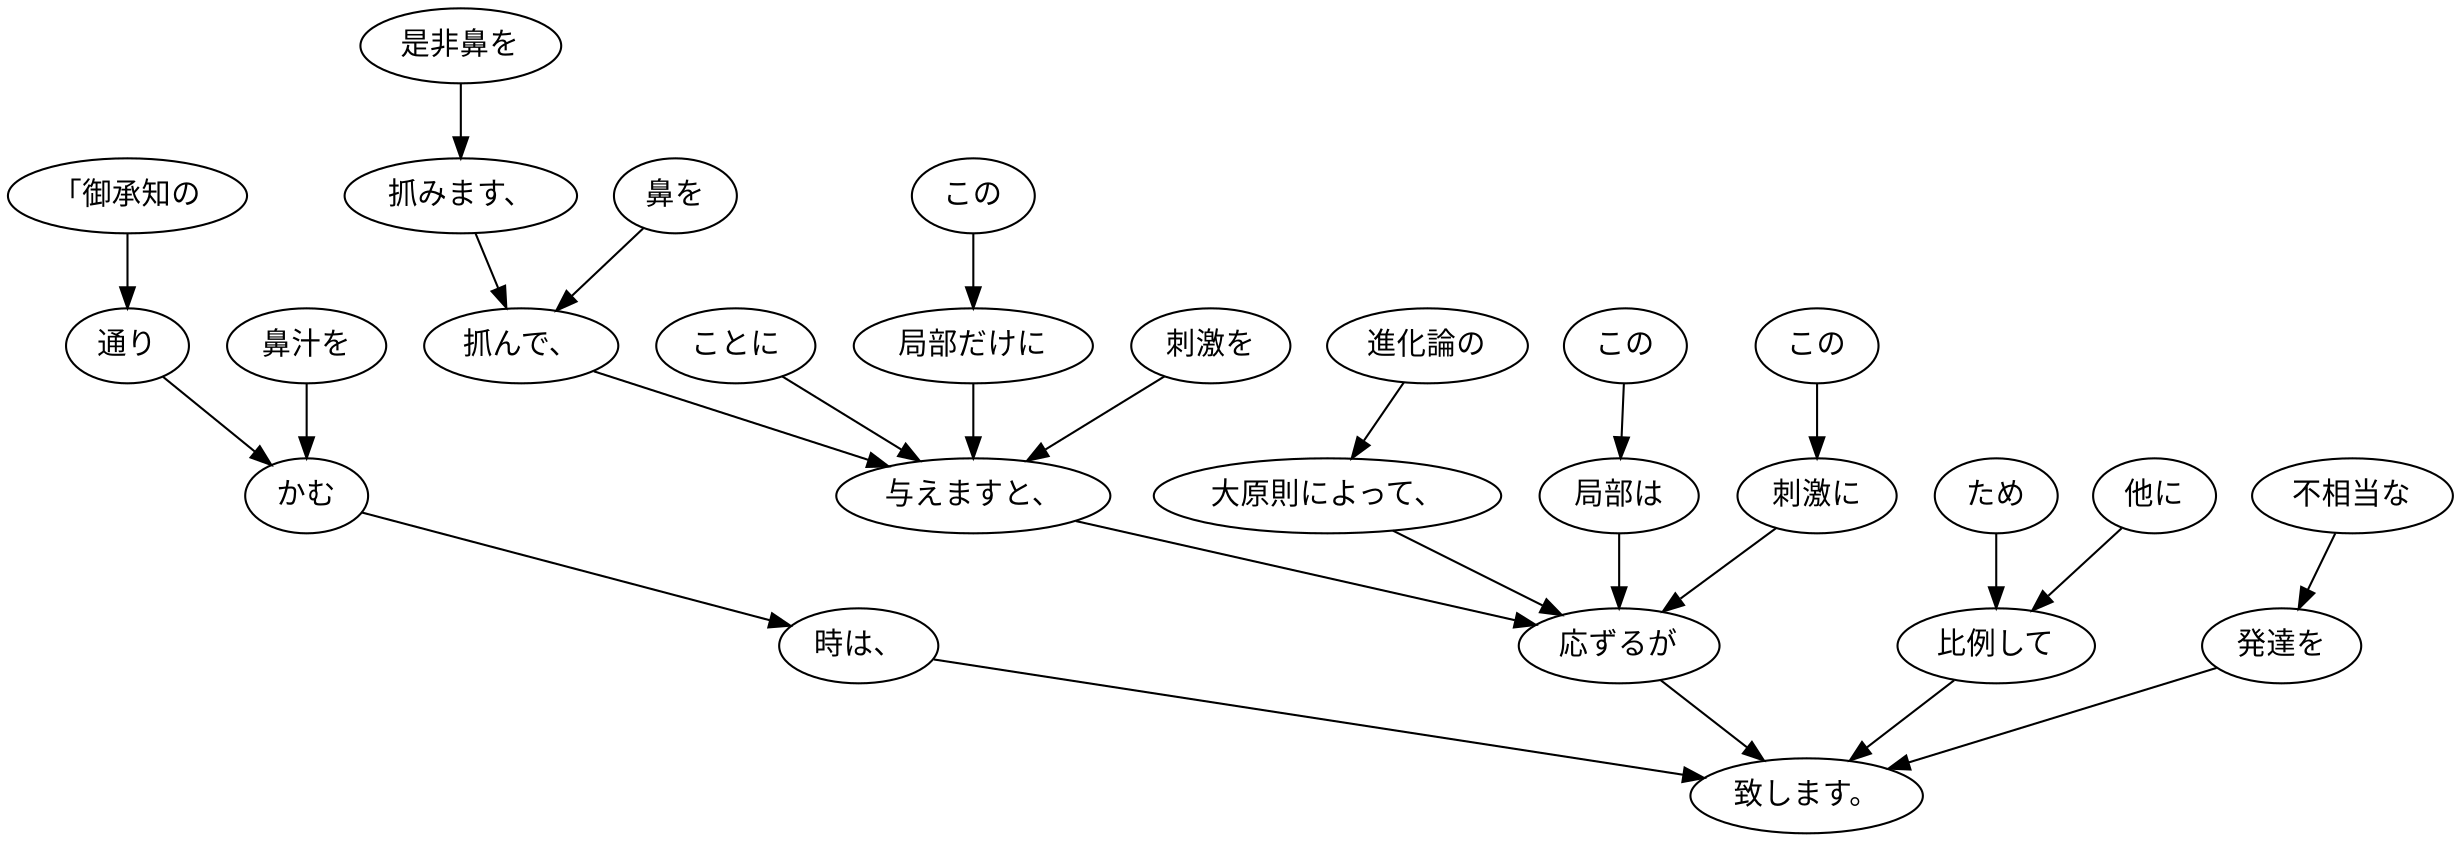 digraph graph1974 {
	node0 [label="「御承知の"];
	node1 [label="通り"];
	node2 [label="鼻汁を"];
	node3 [label="かむ"];
	node4 [label="時は、"];
	node5 [label="是非鼻を"];
	node6 [label="抓みます、"];
	node7 [label="鼻を"];
	node8 [label="抓んで、"];
	node9 [label="ことに"];
	node10 [label="この"];
	node11 [label="局部だけに"];
	node12 [label="刺激を"];
	node13 [label="与えますと、"];
	node14 [label="進化論の"];
	node15 [label="大原則によって、"];
	node16 [label="この"];
	node17 [label="局部は"];
	node18 [label="この"];
	node19 [label="刺激に"];
	node20 [label="応ずるが"];
	node21 [label="ため"];
	node22 [label="他に"];
	node23 [label="比例して"];
	node24 [label="不相当な"];
	node25 [label="発達を"];
	node26 [label="致します。"];
	node0 -> node1;
	node1 -> node3;
	node2 -> node3;
	node3 -> node4;
	node4 -> node26;
	node5 -> node6;
	node6 -> node8;
	node7 -> node8;
	node8 -> node13;
	node9 -> node13;
	node10 -> node11;
	node11 -> node13;
	node12 -> node13;
	node13 -> node20;
	node14 -> node15;
	node15 -> node20;
	node16 -> node17;
	node17 -> node20;
	node18 -> node19;
	node19 -> node20;
	node20 -> node26;
	node21 -> node23;
	node22 -> node23;
	node23 -> node26;
	node24 -> node25;
	node25 -> node26;
}

